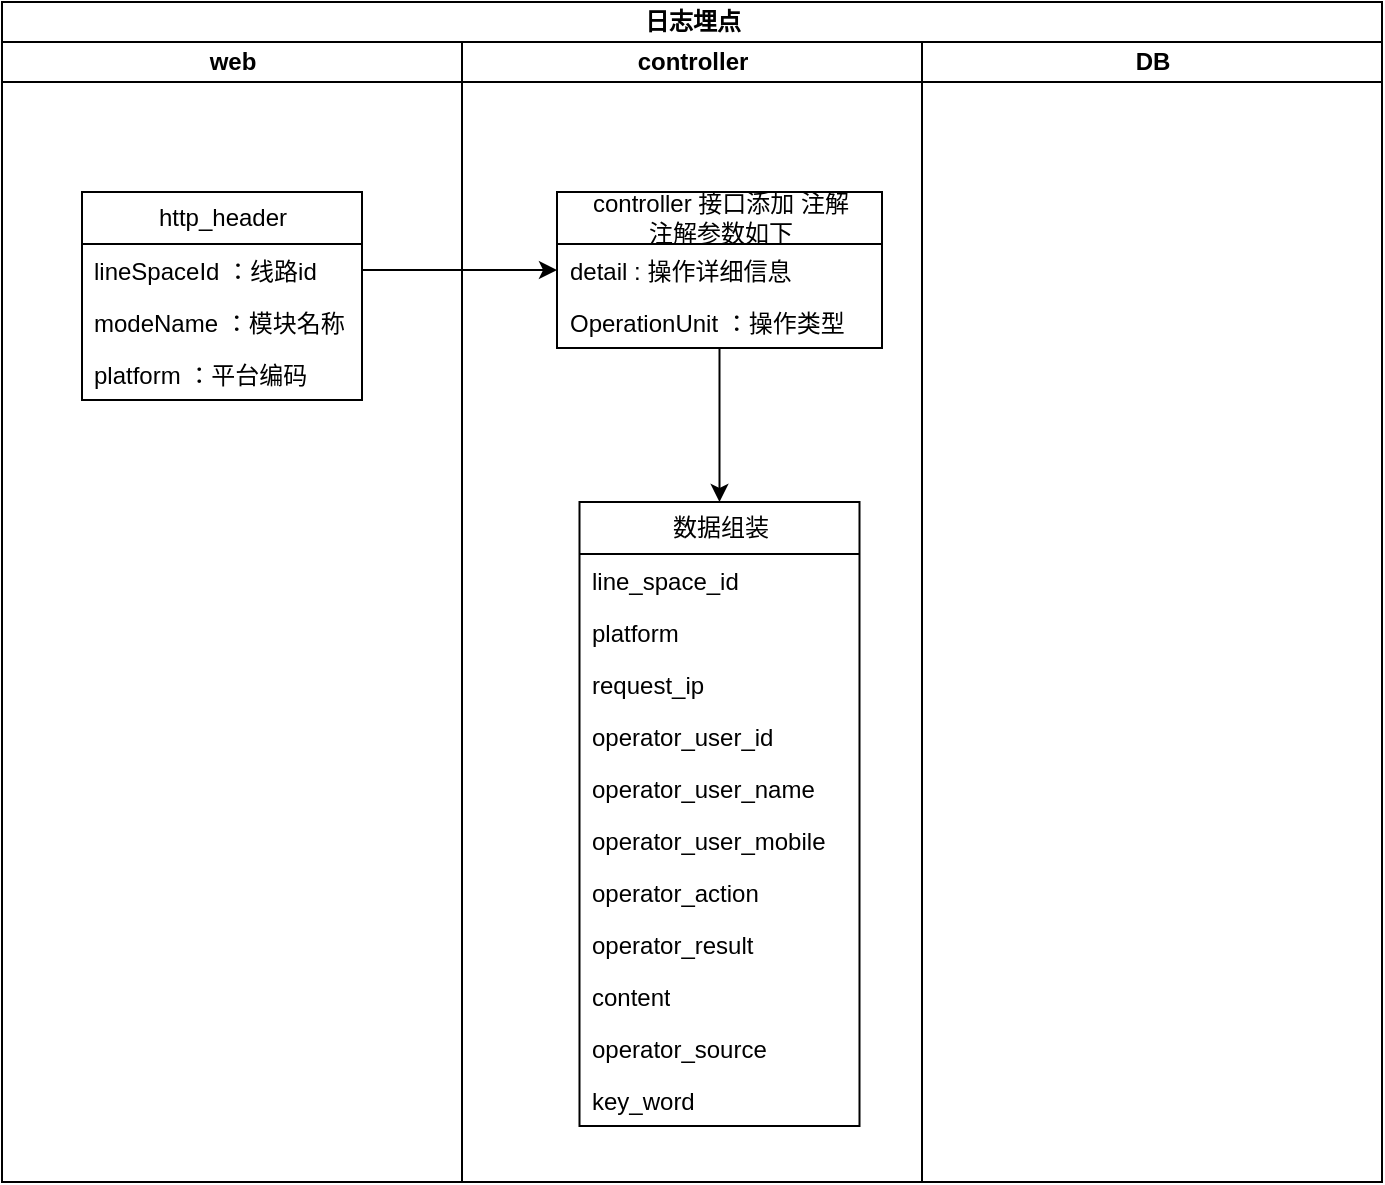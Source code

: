 <mxfile version="21.6.6" type="github">
  <diagram name="第 1 页" id="QdaQC4iQ9BGiyTKTw770">
    <mxGraphModel dx="1652" dy="503" grid="1" gridSize="10" guides="1" tooltips="1" connect="1" arrows="0" fold="1" page="1" pageScale="1" pageWidth="827" pageHeight="1169" math="0" shadow="0">
      <root>
        <mxCell id="0" />
        <mxCell id="1" parent="0" />
        <mxCell id="miQYF8HhtR-RfOoCS1UI-8" value="日志埋点" style="swimlane;childLayout=stackLayout;resizeParent=1;resizeParentMax=0;startSize=20;html=1;" vertex="1" parent="1">
          <mxGeometry x="-30" y="120" width="690" height="590" as="geometry" />
        </mxCell>
        <mxCell id="miQYF8HhtR-RfOoCS1UI-9" value="web" style="swimlane;startSize=20;html=1;" vertex="1" parent="miQYF8HhtR-RfOoCS1UI-8">
          <mxGeometry y="20" width="230" height="570" as="geometry" />
        </mxCell>
        <mxCell id="miQYF8HhtR-RfOoCS1UI-14" value="http_header" style="swimlane;fontStyle=0;childLayout=stackLayout;horizontal=1;startSize=26;fillColor=none;horizontalStack=0;resizeParent=1;resizeParentMax=0;resizeLast=0;collapsible=1;marginBottom=0;html=1;" vertex="1" parent="miQYF8HhtR-RfOoCS1UI-9">
          <mxGeometry x="40" y="75" width="140" height="104" as="geometry" />
        </mxCell>
        <mxCell id="miQYF8HhtR-RfOoCS1UI-15" value="lineSpaceId ：线路id" style="text;strokeColor=none;fillColor=none;align=left;verticalAlign=top;spacingLeft=4;spacingRight=4;overflow=hidden;rotatable=0;points=[[0,0.5],[1,0.5]];portConstraint=eastwest;whiteSpace=wrap;html=1;" vertex="1" parent="miQYF8HhtR-RfOoCS1UI-14">
          <mxGeometry y="26" width="140" height="26" as="geometry" />
        </mxCell>
        <mxCell id="miQYF8HhtR-RfOoCS1UI-16" value="modeName ：模块名称" style="text;strokeColor=none;fillColor=none;align=left;verticalAlign=top;spacingLeft=4;spacingRight=4;overflow=hidden;rotatable=0;points=[[0,0.5],[1,0.5]];portConstraint=eastwest;whiteSpace=wrap;html=1;" vertex="1" parent="miQYF8HhtR-RfOoCS1UI-14">
          <mxGeometry y="52" width="140" height="26" as="geometry" />
        </mxCell>
        <mxCell id="miQYF8HhtR-RfOoCS1UI-65" value="platform ：平台编码" style="text;strokeColor=none;fillColor=none;align=left;verticalAlign=top;spacingLeft=4;spacingRight=4;overflow=hidden;rotatable=0;points=[[0,0.5],[1,0.5]];portConstraint=eastwest;whiteSpace=wrap;html=1;" vertex="1" parent="miQYF8HhtR-RfOoCS1UI-14">
          <mxGeometry y="78" width="140" height="26" as="geometry" />
        </mxCell>
        <mxCell id="miQYF8HhtR-RfOoCS1UI-10" value="controller" style="swimlane;startSize=20;html=1;" vertex="1" parent="miQYF8HhtR-RfOoCS1UI-8">
          <mxGeometry x="230" y="20" width="230" height="570" as="geometry" />
        </mxCell>
        <mxCell id="miQYF8HhtR-RfOoCS1UI-64" style="edgeStyle=orthogonalEdgeStyle;rounded=0;orthogonalLoop=1;jettySize=auto;html=1;exitX=0.5;exitY=1;exitDx=0;exitDy=0;" edge="1" parent="miQYF8HhtR-RfOoCS1UI-10" source="miQYF8HhtR-RfOoCS1UI-52" target="miQYF8HhtR-RfOoCS1UI-60">
          <mxGeometry relative="1" as="geometry" />
        </mxCell>
        <mxCell id="miQYF8HhtR-RfOoCS1UI-52" value="controller 接口添加 注解&lt;br&gt;注解参数如下" style="swimlane;fontStyle=0;childLayout=stackLayout;horizontal=1;startSize=26;fillColor=none;horizontalStack=0;resizeParent=1;resizeParentMax=0;resizeLast=0;collapsible=1;marginBottom=0;html=1;" vertex="1" parent="miQYF8HhtR-RfOoCS1UI-10">
          <mxGeometry x="47.5" y="75" width="162.5" height="78" as="geometry" />
        </mxCell>
        <mxCell id="miQYF8HhtR-RfOoCS1UI-55" value="detail : 操作详细信息" style="text;strokeColor=none;fillColor=none;align=left;verticalAlign=top;spacingLeft=4;spacingRight=4;overflow=hidden;rotatable=0;points=[[0,0.5],[1,0.5]];portConstraint=eastwest;whiteSpace=wrap;html=1;" vertex="1" parent="miQYF8HhtR-RfOoCS1UI-52">
          <mxGeometry y="26" width="162.5" height="26" as="geometry" />
        </mxCell>
        <mxCell id="miQYF8HhtR-RfOoCS1UI-54" value="OperationUnit ：操作类型" style="text;strokeColor=none;fillColor=none;align=left;verticalAlign=top;spacingLeft=4;spacingRight=4;overflow=hidden;rotatable=0;points=[[0,0.5],[1,0.5]];portConstraint=eastwest;whiteSpace=wrap;html=1;" vertex="1" parent="miQYF8HhtR-RfOoCS1UI-52">
          <mxGeometry y="52" width="162.5" height="26" as="geometry" />
        </mxCell>
        <mxCell id="miQYF8HhtR-RfOoCS1UI-60" value="数据组装" style="swimlane;fontStyle=0;childLayout=stackLayout;horizontal=1;startSize=26;fillColor=none;horizontalStack=0;resizeParent=1;resizeParentMax=0;resizeLast=0;collapsible=1;marginBottom=0;html=1;" vertex="1" parent="miQYF8HhtR-RfOoCS1UI-10">
          <mxGeometry x="58.75" y="230" width="140" height="312" as="geometry" />
        </mxCell>
        <mxCell id="miQYF8HhtR-RfOoCS1UI-61" value="line_space_id" style="text;strokeColor=none;fillColor=none;align=left;verticalAlign=top;spacingLeft=4;spacingRight=4;overflow=hidden;rotatable=0;points=[[0,0.5],[1,0.5]];portConstraint=eastwest;whiteSpace=wrap;html=1;" vertex="1" parent="miQYF8HhtR-RfOoCS1UI-60">
          <mxGeometry y="26" width="140" height="26" as="geometry" />
        </mxCell>
        <mxCell id="miQYF8HhtR-RfOoCS1UI-62" value="platform" style="text;strokeColor=none;fillColor=none;align=left;verticalAlign=top;spacingLeft=4;spacingRight=4;overflow=hidden;rotatable=0;points=[[0,0.5],[1,0.5]];portConstraint=eastwest;whiteSpace=wrap;html=1;" vertex="1" parent="miQYF8HhtR-RfOoCS1UI-60">
          <mxGeometry y="52" width="140" height="26" as="geometry" />
        </mxCell>
        <mxCell id="miQYF8HhtR-RfOoCS1UI-63" value="request_ip" style="text;strokeColor=none;fillColor=none;align=left;verticalAlign=top;spacingLeft=4;spacingRight=4;overflow=hidden;rotatable=0;points=[[0,0.5],[1,0.5]];portConstraint=eastwest;whiteSpace=wrap;html=1;" vertex="1" parent="miQYF8HhtR-RfOoCS1UI-60">
          <mxGeometry y="78" width="140" height="26" as="geometry" />
        </mxCell>
        <mxCell id="miQYF8HhtR-RfOoCS1UI-66" value="operator_user_id" style="text;strokeColor=none;fillColor=none;align=left;verticalAlign=top;spacingLeft=4;spacingRight=4;overflow=hidden;rotatable=0;points=[[0,0.5],[1,0.5]];portConstraint=eastwest;whiteSpace=wrap;html=1;" vertex="1" parent="miQYF8HhtR-RfOoCS1UI-60">
          <mxGeometry y="104" width="140" height="26" as="geometry" />
        </mxCell>
        <mxCell id="miQYF8HhtR-RfOoCS1UI-67" value="operator_user_name" style="text;strokeColor=none;fillColor=none;align=left;verticalAlign=top;spacingLeft=4;spacingRight=4;overflow=hidden;rotatable=0;points=[[0,0.5],[1,0.5]];portConstraint=eastwest;whiteSpace=wrap;html=1;" vertex="1" parent="miQYF8HhtR-RfOoCS1UI-60">
          <mxGeometry y="130" width="140" height="26" as="geometry" />
        </mxCell>
        <mxCell id="miQYF8HhtR-RfOoCS1UI-68" value="operator_user_mobile" style="text;strokeColor=none;fillColor=none;align=left;verticalAlign=top;spacingLeft=4;spacingRight=4;overflow=hidden;rotatable=0;points=[[0,0.5],[1,0.5]];portConstraint=eastwest;whiteSpace=wrap;html=1;" vertex="1" parent="miQYF8HhtR-RfOoCS1UI-60">
          <mxGeometry y="156" width="140" height="26" as="geometry" />
        </mxCell>
        <mxCell id="miQYF8HhtR-RfOoCS1UI-70" value="operator_action" style="text;strokeColor=none;fillColor=none;align=left;verticalAlign=top;spacingLeft=4;spacingRight=4;overflow=hidden;rotatable=0;points=[[0,0.5],[1,0.5]];portConstraint=eastwest;whiteSpace=wrap;html=1;" vertex="1" parent="miQYF8HhtR-RfOoCS1UI-60">
          <mxGeometry y="182" width="140" height="26" as="geometry" />
        </mxCell>
        <mxCell id="miQYF8HhtR-RfOoCS1UI-69" value="operator_result" style="text;strokeColor=none;fillColor=none;align=left;verticalAlign=top;spacingLeft=4;spacingRight=4;overflow=hidden;rotatable=0;points=[[0,0.5],[1,0.5]];portConstraint=eastwest;whiteSpace=wrap;html=1;" vertex="1" parent="miQYF8HhtR-RfOoCS1UI-60">
          <mxGeometry y="208" width="140" height="26" as="geometry" />
        </mxCell>
        <mxCell id="miQYF8HhtR-RfOoCS1UI-71" value="content" style="text;strokeColor=none;fillColor=none;align=left;verticalAlign=top;spacingLeft=4;spacingRight=4;overflow=hidden;rotatable=0;points=[[0,0.5],[1,0.5]];portConstraint=eastwest;whiteSpace=wrap;html=1;" vertex="1" parent="miQYF8HhtR-RfOoCS1UI-60">
          <mxGeometry y="234" width="140" height="26" as="geometry" />
        </mxCell>
        <mxCell id="miQYF8HhtR-RfOoCS1UI-72" value="operator_source" style="text;strokeColor=none;fillColor=none;align=left;verticalAlign=top;spacingLeft=4;spacingRight=4;overflow=hidden;rotatable=0;points=[[0,0.5],[1,0.5]];portConstraint=eastwest;whiteSpace=wrap;html=1;" vertex="1" parent="miQYF8HhtR-RfOoCS1UI-60">
          <mxGeometry y="260" width="140" height="26" as="geometry" />
        </mxCell>
        <mxCell id="miQYF8HhtR-RfOoCS1UI-73" value="key_word" style="text;strokeColor=none;fillColor=none;align=left;verticalAlign=top;spacingLeft=4;spacingRight=4;overflow=hidden;rotatable=0;points=[[0,0.5],[1,0.5]];portConstraint=eastwest;whiteSpace=wrap;html=1;" vertex="1" parent="miQYF8HhtR-RfOoCS1UI-60">
          <mxGeometry y="286" width="140" height="26" as="geometry" />
        </mxCell>
        <mxCell id="miQYF8HhtR-RfOoCS1UI-11" value="DB" style="swimlane;startSize=20;html=1;" vertex="1" parent="miQYF8HhtR-RfOoCS1UI-8">
          <mxGeometry x="460" y="20" width="230" height="570" as="geometry" />
        </mxCell>
        <mxCell id="miQYF8HhtR-RfOoCS1UI-19" style="edgeStyle=orthogonalEdgeStyle;rounded=0;orthogonalLoop=1;jettySize=auto;html=1;exitX=1;exitY=0.5;exitDx=0;exitDy=0;entryX=0;entryY=0.5;entryDx=0;entryDy=0;" edge="1" parent="miQYF8HhtR-RfOoCS1UI-8" source="miQYF8HhtR-RfOoCS1UI-15">
          <mxGeometry relative="1" as="geometry">
            <mxPoint x="277.5" y="134.0" as="targetPoint" />
          </mxGeometry>
        </mxCell>
      </root>
    </mxGraphModel>
  </diagram>
</mxfile>
